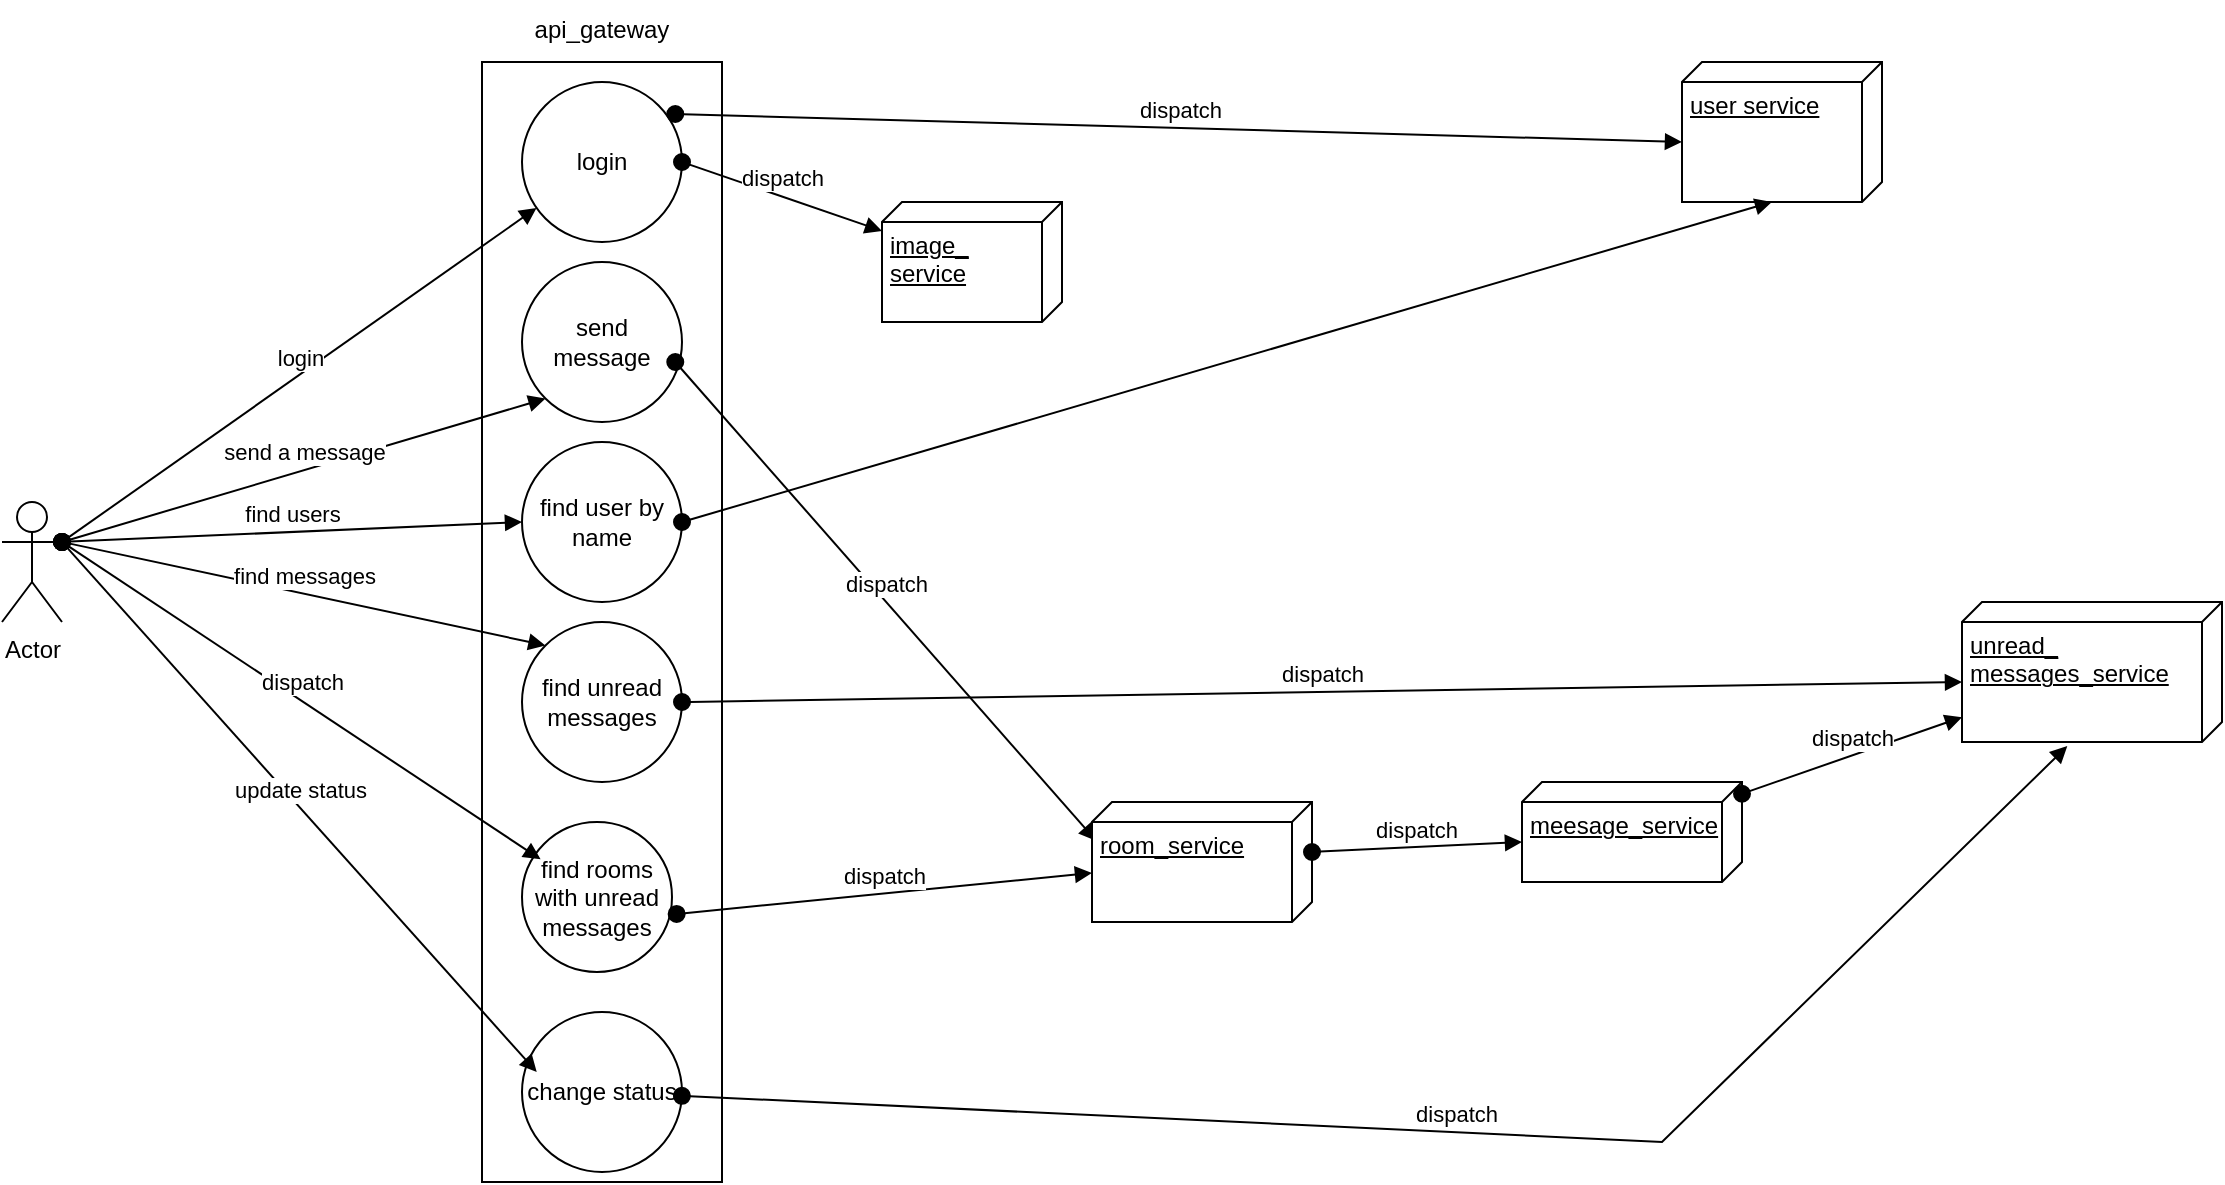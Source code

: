 <mxfile version="16.5.1" type="device" pages="3"><diagram id="JC_CXEHhnV1I1dWa7hXK" name="events"><mxGraphModel dx="782" dy="539" grid="1" gridSize="10" guides="1" tooltips="1" connect="1" arrows="1" fold="1" page="1" pageScale="1" pageWidth="1169" pageHeight="827" math="0" shadow="0"><root><mxCell id="82_psZuO57LgUEVSTKdJ-0"/><mxCell id="82_psZuO57LgUEVSTKdJ-1" parent="82_psZuO57LgUEVSTKdJ-0"/><mxCell id="FgYEBliw_DbdhyNJTHoB-2" value="" style="rounded=0;whiteSpace=wrap;html=1;" parent="82_psZuO57LgUEVSTKdJ-1" vertex="1"><mxGeometry x="280" y="171" width="120" height="560" as="geometry"/></mxCell><mxCell id="FgYEBliw_DbdhyNJTHoB-1" value="login" style="ellipse;whiteSpace=wrap;html=1;aspect=fixed;" parent="82_psZuO57LgUEVSTKdJ-1" vertex="1"><mxGeometry x="300" y="181" width="80" height="80" as="geometry"/></mxCell><mxCell id="FgYEBliw_DbdhyNJTHoB-3" value="Actor" style="shape=umlActor;verticalLabelPosition=bottom;verticalAlign=top;html=1;" parent="82_psZuO57LgUEVSTKdJ-1" vertex="1"><mxGeometry x="40" y="391" width="30" height="60" as="geometry"/></mxCell><mxCell id="FgYEBliw_DbdhyNJTHoB-4" value="send message" style="ellipse;whiteSpace=wrap;html=1;aspect=fixed;" parent="82_psZuO57LgUEVSTKdJ-1" vertex="1"><mxGeometry x="300" y="271" width="80" height="80" as="geometry"/></mxCell><mxCell id="FgYEBliw_DbdhyNJTHoB-5" value="find user by name" style="ellipse;whiteSpace=wrap;html=1;aspect=fixed;" parent="82_psZuO57LgUEVSTKdJ-1" vertex="1"><mxGeometry x="300" y="361" width="80" height="80" as="geometry"/></mxCell><mxCell id="FgYEBliw_DbdhyNJTHoB-6" value="find unread messages" style="ellipse;whiteSpace=wrap;html=1;aspect=fixed;" parent="82_psZuO57LgUEVSTKdJ-1" vertex="1"><mxGeometry x="300" y="451" width="80" height="80" as="geometry"/></mxCell><mxCell id="yqyYAsCOq2Nfl9z5VKG4-0" value="change status" style="ellipse;whiteSpace=wrap;html=1;aspect=fixed;" parent="82_psZuO57LgUEVSTKdJ-1" vertex="1"><mxGeometry x="300" y="646" width="80" height="80" as="geometry"/></mxCell><mxCell id="yqyYAsCOq2Nfl9z5VKG4-9" value="login" style="html=1;verticalAlign=bottom;startArrow=oval;startFill=1;endArrow=block;startSize=8;rounded=0;exitX=1;exitY=0.333;exitDx=0;exitDy=0;exitPerimeter=0;" parent="82_psZuO57LgUEVSTKdJ-1" source="FgYEBliw_DbdhyNJTHoB-3" target="FgYEBliw_DbdhyNJTHoB-1" edge="1"><mxGeometry width="60" relative="1" as="geometry"><mxPoint x="230" y="401" as="sourcePoint"/><mxPoint x="290" y="401" as="targetPoint"/></mxGeometry></mxCell><mxCell id="yqyYAsCOq2Nfl9z5VKG4-17" value="find users" style="html=1;verticalAlign=bottom;startArrow=oval;startFill=1;endArrow=block;startSize=8;rounded=0;entryX=0;entryY=0.5;entryDx=0;entryDy=0;exitX=1;exitY=0.333;exitDx=0;exitDy=0;exitPerimeter=0;" parent="82_psZuO57LgUEVSTKdJ-1" source="FgYEBliw_DbdhyNJTHoB-3" target="FgYEBliw_DbdhyNJTHoB-5" edge="1"><mxGeometry width="60" relative="1" as="geometry"><mxPoint x="80" y="391" as="sourcePoint"/><mxPoint x="150" y="391.5" as="targetPoint"/></mxGeometry></mxCell><mxCell id="yqyYAsCOq2Nfl9z5VKG4-18" value="update status" style="html=1;verticalAlign=bottom;startArrow=oval;startFill=1;endArrow=block;startSize=8;rounded=0;entryX=0.092;entryY=0.375;entryDx=0;entryDy=0;entryPerimeter=0;exitX=1;exitY=0.333;exitDx=0;exitDy=0;exitPerimeter=0;" parent="82_psZuO57LgUEVSTKdJ-1" source="FgYEBliw_DbdhyNJTHoB-3" target="yqyYAsCOq2Nfl9z5VKG4-0" edge="1"><mxGeometry width="60" relative="1" as="geometry"><mxPoint x="230" y="411" as="sourcePoint"/><mxPoint x="200" y="531" as="targetPoint"/></mxGeometry></mxCell><mxCell id="yqyYAsCOq2Nfl9z5VKG4-19" value="send a message" style="html=1;verticalAlign=bottom;startArrow=oval;startFill=1;endArrow=block;startSize=8;rounded=0;entryX=0;entryY=1;entryDx=0;entryDy=0;exitX=1;exitY=0.333;exitDx=0;exitDy=0;exitPerimeter=0;" parent="82_psZuO57LgUEVSTKdJ-1" source="FgYEBliw_DbdhyNJTHoB-3" target="FgYEBliw_DbdhyNJTHoB-4" edge="1"><mxGeometry width="60" relative="1" as="geometry"><mxPoint x="230" y="400.5" as="sourcePoint"/><mxPoint x="290" y="400.5" as="targetPoint"/></mxGeometry></mxCell><mxCell id="yqyYAsCOq2Nfl9z5VKG4-20" value="find messages" style="html=1;verticalAlign=bottom;startArrow=oval;startFill=1;endArrow=block;startSize=8;rounded=0;exitX=1;exitY=0.333;exitDx=0;exitDy=0;exitPerimeter=0;entryX=0;entryY=0;entryDx=0;entryDy=0;" parent="82_psZuO57LgUEVSTKdJ-1" source="FgYEBliw_DbdhyNJTHoB-3" target="FgYEBliw_DbdhyNJTHoB-6" edge="1"><mxGeometry width="60" relative="1" as="geometry"><mxPoint x="110" y="481" as="sourcePoint"/><mxPoint x="170" y="481" as="targetPoint"/></mxGeometry></mxCell><mxCell id="yqyYAsCOq2Nfl9z5VKG4-21" value="user service" style="verticalAlign=top;align=left;spacingTop=8;spacingLeft=2;spacingRight=12;shape=cube;size=10;direction=south;fontStyle=4;html=1;" parent="82_psZuO57LgUEVSTKdJ-1" vertex="1"><mxGeometry x="880" y="171" width="100" height="70" as="geometry"/></mxCell><mxCell id="yqyYAsCOq2Nfl9z5VKG4-22" value="dispatch" style="html=1;verticalAlign=bottom;startArrow=oval;startFill=1;endArrow=block;startSize=8;rounded=0;exitX=0.958;exitY=0.2;exitDx=0;exitDy=0;exitPerimeter=0;entryX=0;entryY=0;entryDx=40;entryDy=100;entryPerimeter=0;" parent="82_psZuO57LgUEVSTKdJ-1" source="FgYEBliw_DbdhyNJTHoB-1" target="yqyYAsCOq2Nfl9z5VKG4-21" edge="1"><mxGeometry width="60" relative="1" as="geometry"><mxPoint x="510" y="391" as="sourcePoint"/><mxPoint x="570" y="391" as="targetPoint"/></mxGeometry></mxCell><mxCell id="yqyYAsCOq2Nfl9z5VKG4-25" value="meesage_service" style="verticalAlign=top;align=left;spacingTop=8;spacingLeft=2;spacingRight=12;shape=cube;size=10;direction=south;fontStyle=4;html=1;" parent="82_psZuO57LgUEVSTKdJ-1" vertex="1"><mxGeometry x="800" y="531" width="110" height="50" as="geometry"/></mxCell><mxCell id="yqyYAsCOq2Nfl9z5VKG4-26" value="dispatch" style="html=1;verticalAlign=bottom;startArrow=oval;startFill=1;endArrow=block;startSize=8;rounded=0;exitX=0.958;exitY=0.625;exitDx=0;exitDy=0;exitPerimeter=0;entryX=0.322;entryY=0.982;entryDx=0;entryDy=0;entryPerimeter=0;" parent="82_psZuO57LgUEVSTKdJ-1" source="FgYEBliw_DbdhyNJTHoB-4" target="yqyYAsCOq2Nfl9z5VKG4-38" edge="1"><mxGeometry width="60" relative="1" as="geometry"><mxPoint x="160" y="511" as="sourcePoint"/><mxPoint x="650" y="561" as="targetPoint"/></mxGeometry></mxCell><mxCell id="yqyYAsCOq2Nfl9z5VKG4-28" value="" style="html=1;verticalAlign=bottom;startArrow=oval;startFill=1;endArrow=block;startSize=8;rounded=0;entryX=0;entryY=0;entryDx=70;entryDy=55;entryPerimeter=0;" parent="82_psZuO57LgUEVSTKdJ-1" target="yqyYAsCOq2Nfl9z5VKG4-21" edge="1"><mxGeometry width="60" relative="1" as="geometry"><mxPoint x="380" y="401" as="sourcePoint"/><mxPoint x="440" y="401" as="targetPoint"/></mxGeometry></mxCell><mxCell id="yqyYAsCOq2Nfl9z5VKG4-30" value="unread_&lt;br&gt;messages_service" style="verticalAlign=top;align=left;spacingTop=8;spacingLeft=2;spacingRight=12;shape=cube;size=10;direction=south;fontStyle=4;html=1;" parent="82_psZuO57LgUEVSTKdJ-1" vertex="1"><mxGeometry x="1020" y="441" width="130" height="70" as="geometry"/></mxCell><mxCell id="yqyYAsCOq2Nfl9z5VKG4-31" value="dispatch" style="html=1;verticalAlign=bottom;startArrow=oval;startFill=1;endArrow=block;startSize=8;rounded=0;exitX=1;exitY=0.5;exitDx=0;exitDy=0;entryX=0;entryY=0;entryDx=40;entryDy=130;entryPerimeter=0;" parent="82_psZuO57LgUEVSTKdJ-1" source="FgYEBliw_DbdhyNJTHoB-6" target="yqyYAsCOq2Nfl9z5VKG4-30" edge="1"><mxGeometry width="60" relative="1" as="geometry"><mxPoint x="450" y="481" as="sourcePoint"/><mxPoint x="510" y="481" as="targetPoint"/></mxGeometry></mxCell><mxCell id="yqyYAsCOq2Nfl9z5VKG4-32" value="dispatch" style="html=1;verticalAlign=bottom;startArrow=oval;startFill=1;endArrow=block;startSize=8;rounded=0;" parent="82_psZuO57LgUEVSTKdJ-1" source="yqyYAsCOq2Nfl9z5VKG4-25" target="yqyYAsCOq2Nfl9z5VKG4-30" edge="1"><mxGeometry width="60" relative="1" as="geometry"><mxPoint x="570" y="651" as="sourcePoint"/><mxPoint x="630" y="651" as="targetPoint"/></mxGeometry></mxCell><mxCell id="yqyYAsCOq2Nfl9z5VKG4-34" value="find rooms with unread messages" style="ellipse;whiteSpace=wrap;html=1;aspect=fixed;" parent="82_psZuO57LgUEVSTKdJ-1" vertex="1"><mxGeometry x="300" y="551" width="75" height="75" as="geometry"/></mxCell><mxCell id="yqyYAsCOq2Nfl9z5VKG4-35" value="dispatch" style="html=1;verticalAlign=bottom;startArrow=oval;startFill=1;endArrow=block;startSize=8;rounded=0;entryX=0.124;entryY=0.249;entryDx=0;entryDy=0;entryPerimeter=0;exitX=1;exitY=0.333;exitDx=0;exitDy=0;exitPerimeter=0;" parent="82_psZuO57LgUEVSTKdJ-1" source="FgYEBliw_DbdhyNJTHoB-3" target="yqyYAsCOq2Nfl9z5VKG4-34" edge="1"><mxGeometry width="60" relative="1" as="geometry"><mxPoint x="120" y="411" as="sourcePoint"/><mxPoint x="140" y="611" as="targetPoint"/></mxGeometry></mxCell><mxCell id="yqyYAsCOq2Nfl9z5VKG4-38" value="room_service" style="verticalAlign=top;align=left;spacingTop=8;spacingLeft=2;spacingRight=12;shape=cube;size=10;direction=south;fontStyle=4;html=1;" parent="82_psZuO57LgUEVSTKdJ-1" vertex="1"><mxGeometry x="585" y="541" width="110" height="60" as="geometry"/></mxCell><mxCell id="yqyYAsCOq2Nfl9z5VKG4-39" value="dispatch" style="html=1;verticalAlign=bottom;startArrow=oval;startFill=1;endArrow=block;startSize=8;rounded=0;exitX=1.031;exitY=0.613;exitDx=0;exitDy=0;exitPerimeter=0;" parent="82_psZuO57LgUEVSTKdJ-1" source="yqyYAsCOq2Nfl9z5VKG4-34" target="yqyYAsCOq2Nfl9z5VKG4-38" edge="1"><mxGeometry width="60" relative="1" as="geometry"><mxPoint x="570" y="631" as="sourcePoint"/><mxPoint x="650" y="571" as="targetPoint"/></mxGeometry></mxCell><mxCell id="yqyYAsCOq2Nfl9z5VKG4-41" value="dispatch" style="html=1;verticalAlign=bottom;startArrow=oval;startFill=1;endArrow=block;startSize=8;rounded=0;exitX=0;exitY=0;exitDx=25;exitDy=0;exitPerimeter=0;entryX=0;entryY=0;entryDx=30;entryDy=110;entryPerimeter=0;" parent="82_psZuO57LgUEVSTKdJ-1" source="yqyYAsCOq2Nfl9z5VKG4-38" target="yqyYAsCOq2Nfl9z5VKG4-25" edge="1"><mxGeometry width="60" relative="1" as="geometry"><mxPoint x="670" y="631" as="sourcePoint"/><mxPoint x="730" y="631" as="targetPoint"/></mxGeometry></mxCell><mxCell id="yqyYAsCOq2Nfl9z5VKG4-42" value="dispatch" style="html=1;verticalAlign=bottom;startArrow=oval;startFill=1;endArrow=block;startSize=8;rounded=0;entryX=1.029;entryY=0.595;entryDx=0;entryDy=0;entryPerimeter=0;" parent="82_psZuO57LgUEVSTKdJ-1" source="yqyYAsCOq2Nfl9z5VKG4-0" target="yqyYAsCOq2Nfl9z5VKG4-30" edge="1"><mxGeometry width="60" relative="1" as="geometry"><mxPoint x="660" y="731" as="sourcePoint"/><mxPoint x="720" y="731" as="targetPoint"/><Array as="points"><mxPoint x="870" y="711"/></Array></mxGeometry></mxCell><mxCell id="yqyYAsCOq2Nfl9z5VKG4-43" value="api_gateway" style="text;html=1;strokeColor=none;fillColor=none;align=center;verticalAlign=middle;whiteSpace=wrap;rounded=0;" parent="82_psZuO57LgUEVSTKdJ-1" vertex="1"><mxGeometry x="280" y="140" width="120" height="30" as="geometry"/></mxCell><mxCell id="lJ767oEHk_iyGiI3RNgG-0" value="image_&lt;br&gt;service" style="verticalAlign=top;align=left;spacingTop=8;spacingLeft=2;spacingRight=12;shape=cube;size=10;direction=south;fontStyle=4;html=1;" parent="82_psZuO57LgUEVSTKdJ-1" vertex="1"><mxGeometry x="480" y="241" width="90" height="60" as="geometry"/></mxCell><mxCell id="lJ767oEHk_iyGiI3RNgG-1" value="dispatch" style="html=1;verticalAlign=bottom;startArrow=oval;startFill=1;endArrow=block;startSize=8;rounded=0;exitX=1;exitY=0.5;exitDx=0;exitDy=0;" parent="82_psZuO57LgUEVSTKdJ-1" source="FgYEBliw_DbdhyNJTHoB-1" target="lJ767oEHk_iyGiI3RNgG-0" edge="1"><mxGeometry width="60" relative="1" as="geometry"><mxPoint x="420" y="231" as="sourcePoint"/><mxPoint x="470" y="281" as="targetPoint"/></mxGeometry></mxCell></root></mxGraphModel></diagram><diagram id="GpCruY_vJxTROMFV_0nX" name="json_payloads"><mxGraphModel dx="782" dy="539" grid="1" gridSize="10" guides="1" tooltips="1" connect="1" arrows="1" fold="1" page="1" pageScale="1" pageWidth="583" pageHeight="827" math="0" shadow="0"><root><mxCell id="RCEpxNJAKZdSeOFIJ_JX-0"/><mxCell id="RCEpxNJAKZdSeOFIJ_JX-1" parent="RCEpxNJAKZdSeOFIJ_JX-0"/><mxCell id="deFzxHGtDCjkrPCfKpyV-1" value="login/signup" style="ellipse;whiteSpace=wrap;html=1;aspect=fixed;" parent="RCEpxNJAKZdSeOFIJ_JX-1" vertex="1"><mxGeometry x="202" y="80" width="80" height="80" as="geometry"/></mxCell><mxCell id="deFzxHGtDCjkrPCfKpyV-2" value="send message" style="ellipse;whiteSpace=wrap;html=1;aspect=fixed;" parent="RCEpxNJAKZdSeOFIJ_JX-1" vertex="1"><mxGeometry x="202" y="170" width="80" height="80" as="geometry"/></mxCell><mxCell id="deFzxHGtDCjkrPCfKpyV-3" value="find user by name" style="ellipse;whiteSpace=wrap;html=1;aspect=fixed;" parent="RCEpxNJAKZdSeOFIJ_JX-1" vertex="1"><mxGeometry x="202" y="260" width="80" height="80" as="geometry"/></mxCell><mxCell id="deFzxHGtDCjkrPCfKpyV-4" value="find unread messages" style="ellipse;whiteSpace=wrap;html=1;aspect=fixed;" parent="RCEpxNJAKZdSeOFIJ_JX-1" vertex="1"><mxGeometry x="202" y="350" width="80" height="80" as="geometry"/></mxCell><mxCell id="deFzxHGtDCjkrPCfKpyV-5" value="change status" style="ellipse;whiteSpace=wrap;html=1;aspect=fixed;" parent="RCEpxNJAKZdSeOFIJ_JX-1" vertex="1"><mxGeometry x="202" y="545" width="80" height="80" as="geometry"/></mxCell><mxCell id="deFzxHGtDCjkrPCfKpyV-6" value="find rooms with unread messages" style="ellipse;whiteSpace=wrap;html=1;aspect=fixed;" parent="RCEpxNJAKZdSeOFIJ_JX-1" vertex="1"><mxGeometry x="202" y="450" width="75" height="75" as="geometry"/></mxCell><mxCell id="deFzxHGtDCjkrPCfKpyV-10" value="{&lt;br&gt;img_url,&lt;br&gt;name,&lt;br&gt;email&lt;br&gt;}&lt;div&gt;&lt;/div&gt;" style="rounded=0;whiteSpace=wrap;html=1;align=left;" parent="RCEpxNJAKZdSeOFIJ_JX-1" vertex="1"><mxGeometry x="287" y="270" width="60" height="80" as="geometry"/></mxCell><mxCell id="deFzxHGtDCjkrPCfKpyV-11" value="{&lt;br&gt;roomUuid,&lt;br&gt;roomName,&lt;br&gt;lastMessage,&lt;br&gt;timestamp&lt;br&gt;}" style="rounded=0;whiteSpace=wrap;html=1;align=left;" parent="RCEpxNJAKZdSeOFIJ_JX-1" vertex="1"><mxGeometry x="287" y="445" width="80" height="100" as="geometry"/></mxCell><mxCell id="deFzxHGtDCjkrPCfKpyV-12" value="{&lt;br&gt;content,&lt;br&gt;timestamp,&lt;br&gt;sentBy,&lt;br&gt;}" style="rounded=0;whiteSpace=wrap;html=1;align=left;" parent="RCEpxNJAKZdSeOFIJ_JX-1" vertex="1"><mxGeometry x="352" y="357.5" width="70" height="80" as="geometry"/></mxCell><mxCell id="deFzxHGtDCjkrPCfKpyV-16" value="{&lt;br&gt;content,&lt;br&gt;sentBy,&lt;br&gt;roomUuid&lt;br&gt;}" style="rounded=0;whiteSpace=wrap;html=1;align=left;" parent="RCEpxNJAKZdSeOFIJ_JX-1" vertex="1"><mxGeometry x="287" y="170" width="70" height="90" as="geometry"/></mxCell><mxCell id="deFzxHGtDCjkrPCfKpyV-17" value="{&lt;br&gt;email,&lt;br&gt;password,&lt;br&gt;name,&lt;br&gt;image&lt;br&gt;&lt;div&gt;&lt;span&gt;}&lt;/span&gt;&lt;/div&gt;" style="rounded=0;whiteSpace=wrap;html=1;align=left;" parent="RCEpxNJAKZdSeOFIJ_JX-1" vertex="1"><mxGeometry x="292" y="60" width="60" height="100" as="geometry"/></mxCell><mxCell id="deFzxHGtDCjkrPCfKpyV-18" value="{&lt;br&gt;messageUUid,&lt;br&gt;status,&lt;br&gt;}" style="rounded=0;whiteSpace=wrap;html=1;align=left;" parent="RCEpxNJAKZdSeOFIJ_JX-1" vertex="1"><mxGeometry x="292" y="565" width="90" height="85" as="geometry"/></mxCell><mxCell id="15ecm_LuZJX2Lwn8f2XC-1" value="roomUuid" style="html=1;" parent="RCEpxNJAKZdSeOFIJ_JX-1" vertex="1"><mxGeometry x="292" y="380" width="58" height="20" as="geometry"/></mxCell></root></mxGraphModel></diagram><diagram id="e4R5Dal3kUMVuKXIzgME" name="entities"><mxGraphModel dx="782" dy="539" grid="1" gridSize="10" guides="1" tooltips="1" connect="1" arrows="1" fold="1" page="1" pageScale="1" pageWidth="827" pageHeight="583" math="0" shadow="0"><root><mxCell id="f1Qb1_tnKNFnAcXF_MoP-0"/><mxCell id="f1Qb1_tnKNFnAcXF_MoP-1" parent="f1Qb1_tnKNFnAcXF_MoP-0"/><mxCell id="f1Qb1_tnKNFnAcXF_MoP-2" value="usr_tbl" style="shape=table;startSize=30;container=1;collapsible=1;childLayout=tableLayout;fixedRows=1;rowLines=0;fontStyle=1;align=center;resizeLast=1;" parent="f1Qb1_tnKNFnAcXF_MoP-1" vertex="1"><mxGeometry x="60" y="240" width="180" height="150" as="geometry"/></mxCell><mxCell id="f1Qb1_tnKNFnAcXF_MoP-6" value="" style="shape=tableRow;horizontal=0;startSize=0;swimlaneHead=0;swimlaneBody=0;fillColor=none;collapsible=0;dropTarget=0;points=[[0,0.5],[1,0.5]];portConstraint=eastwest;top=0;left=0;right=0;bottom=0;" parent="f1Qb1_tnKNFnAcXF_MoP-2" vertex="1"><mxGeometry y="30" width="180" height="30" as="geometry"/></mxCell><mxCell id="f1Qb1_tnKNFnAcXF_MoP-7" value="" style="shape=partialRectangle;connectable=0;fillColor=none;top=0;left=0;bottom=0;right=0;editable=1;overflow=hidden;" parent="f1Qb1_tnKNFnAcXF_MoP-6" vertex="1"><mxGeometry width="30" height="30" as="geometry"><mxRectangle width="30" height="30" as="alternateBounds"/></mxGeometry></mxCell><mxCell id="f1Qb1_tnKNFnAcXF_MoP-8" value="email" style="shape=partialRectangle;connectable=0;fillColor=none;top=0;left=0;bottom=0;right=0;align=left;spacingLeft=6;overflow=hidden;" parent="f1Qb1_tnKNFnAcXF_MoP-6" vertex="1"><mxGeometry x="30" width="150" height="30" as="geometry"><mxRectangle width="150" height="30" as="alternateBounds"/></mxGeometry></mxCell><mxCell id="f1Qb1_tnKNFnAcXF_MoP-9" value="" style="shape=tableRow;horizontal=0;startSize=0;swimlaneHead=0;swimlaneBody=0;fillColor=none;collapsible=0;dropTarget=0;points=[[0,0.5],[1,0.5]];portConstraint=eastwest;top=0;left=0;right=0;bottom=0;" parent="f1Qb1_tnKNFnAcXF_MoP-2" vertex="1"><mxGeometry y="60" width="180" height="30" as="geometry"/></mxCell><mxCell id="f1Qb1_tnKNFnAcXF_MoP-10" value="" style="shape=partialRectangle;connectable=0;fillColor=none;top=0;left=0;bottom=0;right=0;editable=1;overflow=hidden;" parent="f1Qb1_tnKNFnAcXF_MoP-9" vertex="1"><mxGeometry width="30" height="30" as="geometry"><mxRectangle width="30" height="30" as="alternateBounds"/></mxGeometry></mxCell><mxCell id="f1Qb1_tnKNFnAcXF_MoP-11" value="password" style="shape=partialRectangle;connectable=0;fillColor=none;top=0;left=0;bottom=0;right=0;align=left;spacingLeft=6;overflow=hidden;" parent="f1Qb1_tnKNFnAcXF_MoP-9" vertex="1"><mxGeometry x="30" width="150" height="30" as="geometry"><mxRectangle width="150" height="30" as="alternateBounds"/></mxGeometry></mxCell><mxCell id="f1Qb1_tnKNFnAcXF_MoP-12" value="" style="shape=tableRow;horizontal=0;startSize=0;swimlaneHead=0;swimlaneBody=0;fillColor=none;collapsible=0;dropTarget=0;points=[[0,0.5],[1,0.5]];portConstraint=eastwest;top=0;left=0;right=0;bottom=0;" parent="f1Qb1_tnKNFnAcXF_MoP-2" vertex="1"><mxGeometry y="90" width="180" height="30" as="geometry"/></mxCell><mxCell id="f1Qb1_tnKNFnAcXF_MoP-13" value="" style="shape=partialRectangle;connectable=0;fillColor=none;top=0;left=0;bottom=0;right=0;editable=1;overflow=hidden;" parent="f1Qb1_tnKNFnAcXF_MoP-12" vertex="1"><mxGeometry width="30" height="30" as="geometry"><mxRectangle width="30" height="30" as="alternateBounds"/></mxGeometry></mxCell><mxCell id="f1Qb1_tnKNFnAcXF_MoP-14" value="name" style="shape=partialRectangle;connectable=0;fillColor=none;top=0;left=0;bottom=0;right=0;align=left;spacingLeft=6;overflow=hidden;" parent="f1Qb1_tnKNFnAcXF_MoP-12" vertex="1"><mxGeometry x="30" width="150" height="30" as="geometry"><mxRectangle width="150" height="30" as="alternateBounds"/></mxGeometry></mxCell><mxCell id="wbmbLgE11EIsQov5PoQD-0" value="" style="shape=tableRow;horizontal=0;startSize=0;swimlaneHead=0;swimlaneBody=0;fillColor=none;collapsible=0;dropTarget=0;points=[[0,0.5],[1,0.5]];portConstraint=eastwest;top=0;left=0;right=0;bottom=0;" parent="f1Qb1_tnKNFnAcXF_MoP-2" vertex="1"><mxGeometry y="120" width="180" height="30" as="geometry"/></mxCell><mxCell id="wbmbLgE11EIsQov5PoQD-1" value="" style="shape=partialRectangle;connectable=0;fillColor=none;top=0;left=0;bottom=0;right=0;editable=1;overflow=hidden;" parent="wbmbLgE11EIsQov5PoQD-0" vertex="1"><mxGeometry width="30" height="30" as="geometry"><mxRectangle width="30" height="30" as="alternateBounds"/></mxGeometry></mxCell><mxCell id="wbmbLgE11EIsQov5PoQD-2" value="img_url" style="shape=partialRectangle;connectable=0;fillColor=none;top=0;left=0;bottom=0;right=0;align=left;spacingLeft=6;overflow=hidden;" parent="wbmbLgE11EIsQov5PoQD-0" vertex="1"><mxGeometry x="30" width="150" height="30" as="geometry"><mxRectangle width="150" height="30" as="alternateBounds"/></mxGeometry></mxCell><mxCell id="f1Qb1_tnKNFnAcXF_MoP-15" value="base_entity" style="shape=table;startSize=30;container=1;collapsible=1;childLayout=tableLayout;fixedRows=1;rowLines=0;fontStyle=1;align=center;resizeLast=1;" parent="f1Qb1_tnKNFnAcXF_MoP-1" vertex="1"><mxGeometry x="294" width="180" height="150" as="geometry"/></mxCell><mxCell id="f1Qb1_tnKNFnAcXF_MoP-16" value="" style="shape=tableRow;horizontal=0;startSize=0;swimlaneHead=0;swimlaneBody=0;fillColor=none;collapsible=0;dropTarget=0;points=[[0,0.5],[1,0.5]];portConstraint=eastwest;top=0;left=0;right=0;bottom=1;" parent="f1Qb1_tnKNFnAcXF_MoP-15" vertex="1"><mxGeometry y="30" width="180" height="30" as="geometry"/></mxCell><mxCell id="f1Qb1_tnKNFnAcXF_MoP-17" value="PK" style="shape=partialRectangle;connectable=0;fillColor=none;top=0;left=0;bottom=0;right=0;fontStyle=1;overflow=hidden;" parent="f1Qb1_tnKNFnAcXF_MoP-16" vertex="1"><mxGeometry width="30" height="30" as="geometry"><mxRectangle width="30" height="30" as="alternateBounds"/></mxGeometry></mxCell><mxCell id="f1Qb1_tnKNFnAcXF_MoP-18" value="id" style="shape=partialRectangle;connectable=0;fillColor=none;top=0;left=0;bottom=0;right=0;align=left;spacingLeft=6;fontStyle=5;overflow=hidden;" parent="f1Qb1_tnKNFnAcXF_MoP-16" vertex="1"><mxGeometry x="30" width="150" height="30" as="geometry"><mxRectangle width="150" height="30" as="alternateBounds"/></mxGeometry></mxCell><mxCell id="f1Qb1_tnKNFnAcXF_MoP-19" value="" style="shape=tableRow;horizontal=0;startSize=0;swimlaneHead=0;swimlaneBody=0;fillColor=none;collapsible=0;dropTarget=0;points=[[0,0.5],[1,0.5]];portConstraint=eastwest;top=0;left=0;right=0;bottom=0;" parent="f1Qb1_tnKNFnAcXF_MoP-15" vertex="1"><mxGeometry y="60" width="180" height="30" as="geometry"/></mxCell><mxCell id="f1Qb1_tnKNFnAcXF_MoP-20" value="" style="shape=partialRectangle;connectable=0;fillColor=none;top=0;left=0;bottom=0;right=0;editable=1;overflow=hidden;" parent="f1Qb1_tnKNFnAcXF_MoP-19" vertex="1"><mxGeometry width="30" height="30" as="geometry"><mxRectangle width="30" height="30" as="alternateBounds"/></mxGeometry></mxCell><mxCell id="f1Qb1_tnKNFnAcXF_MoP-21" value="uuid" style="shape=partialRectangle;connectable=0;fillColor=none;top=0;left=0;bottom=0;right=0;align=left;spacingLeft=6;overflow=hidden;" parent="f1Qb1_tnKNFnAcXF_MoP-19" vertex="1"><mxGeometry x="30" width="150" height="30" as="geometry"><mxRectangle width="150" height="30" as="alternateBounds"/></mxGeometry></mxCell><mxCell id="f1Qb1_tnKNFnAcXF_MoP-22" value="" style="shape=tableRow;horizontal=0;startSize=0;swimlaneHead=0;swimlaneBody=0;fillColor=none;collapsible=0;dropTarget=0;points=[[0,0.5],[1,0.5]];portConstraint=eastwest;top=0;left=0;right=0;bottom=0;" parent="f1Qb1_tnKNFnAcXF_MoP-15" vertex="1"><mxGeometry y="90" width="180" height="30" as="geometry"/></mxCell><mxCell id="f1Qb1_tnKNFnAcXF_MoP-23" value="" style="shape=partialRectangle;connectable=0;fillColor=none;top=0;left=0;bottom=0;right=0;editable=1;overflow=hidden;" parent="f1Qb1_tnKNFnAcXF_MoP-22" vertex="1"><mxGeometry width="30" height="30" as="geometry"><mxRectangle width="30" height="30" as="alternateBounds"/></mxGeometry></mxCell><mxCell id="f1Qb1_tnKNFnAcXF_MoP-24" value="createdAt" style="shape=partialRectangle;connectable=0;fillColor=none;top=0;left=0;bottom=0;right=0;align=left;spacingLeft=6;overflow=hidden;" parent="f1Qb1_tnKNFnAcXF_MoP-22" vertex="1"><mxGeometry x="30" width="150" height="30" as="geometry"><mxRectangle width="150" height="30" as="alternateBounds"/></mxGeometry></mxCell><mxCell id="f1Qb1_tnKNFnAcXF_MoP-25" value="" style="shape=tableRow;horizontal=0;startSize=0;swimlaneHead=0;swimlaneBody=0;fillColor=none;collapsible=0;dropTarget=0;points=[[0,0.5],[1,0.5]];portConstraint=eastwest;top=0;left=0;right=0;bottom=0;" parent="f1Qb1_tnKNFnAcXF_MoP-15" vertex="1"><mxGeometry y="120" width="180" height="30" as="geometry"/></mxCell><mxCell id="f1Qb1_tnKNFnAcXF_MoP-26" value="" style="shape=partialRectangle;connectable=0;fillColor=none;top=0;left=0;bottom=0;right=0;editable=1;overflow=hidden;" parent="f1Qb1_tnKNFnAcXF_MoP-25" vertex="1"><mxGeometry width="30" height="30" as="geometry"><mxRectangle width="30" height="30" as="alternateBounds"/></mxGeometry></mxCell><mxCell id="f1Qb1_tnKNFnAcXF_MoP-27" value="updatedAt" style="shape=partialRectangle;connectable=0;fillColor=none;top=0;left=0;bottom=0;right=0;align=left;spacingLeft=6;overflow=hidden;" parent="f1Qb1_tnKNFnAcXF_MoP-25" vertex="1"><mxGeometry x="30" width="150" height="30" as="geometry"><mxRectangle width="150" height="30" as="alternateBounds"/></mxGeometry></mxCell><mxCell id="f1Qb1_tnKNFnAcXF_MoP-28" value="" style="endArrow=none;html=1;rounded=0;entryX=0.5;entryY=1;entryDx=0;entryDy=0;exitX=0.5;exitY=0;exitDx=0;exitDy=0;" parent="f1Qb1_tnKNFnAcXF_MoP-1" source="f1Qb1_tnKNFnAcXF_MoP-2" target="f1Qb1_tnKNFnAcXF_MoP-15" edge="1"><mxGeometry relative="1" as="geometry"><mxPoint x="380" y="240" as="sourcePoint"/><mxPoint x="540" y="240" as="targetPoint"/><Array as="points"/></mxGeometry></mxCell><mxCell id="oKClUMGqIlvzCe3DZ8xL-0" value="message_tbl" style="shape=table;startSize=30;container=1;collapsible=1;childLayout=tableLayout;fixedRows=1;rowLines=0;fontStyle=1;align=center;resizeLast=1;" parent="f1Qb1_tnKNFnAcXF_MoP-1" vertex="1"><mxGeometry x="280" y="240" width="200" height="160" as="geometry"/></mxCell><mxCell id="oKClUMGqIlvzCe3DZ8xL-4" value="" style="shape=tableRow;horizontal=0;startSize=0;swimlaneHead=0;swimlaneBody=0;fillColor=none;collapsible=0;dropTarget=0;points=[[0,0.5],[1,0.5]];portConstraint=eastwest;top=0;left=0;right=0;bottom=0;" parent="oKClUMGqIlvzCe3DZ8xL-0" vertex="1"><mxGeometry y="30" width="200" height="30" as="geometry"/></mxCell><mxCell id="oKClUMGqIlvzCe3DZ8xL-5" value="" style="shape=partialRectangle;connectable=0;fillColor=none;top=0;left=0;bottom=0;right=0;editable=1;overflow=hidden;" parent="oKClUMGqIlvzCe3DZ8xL-4" vertex="1"><mxGeometry width="30" height="30" as="geometry"><mxRectangle width="30" height="30" as="alternateBounds"/></mxGeometry></mxCell><mxCell id="oKClUMGqIlvzCe3DZ8xL-6" value="content" style="shape=partialRectangle;connectable=0;fillColor=none;top=0;left=0;bottom=0;right=0;align=left;spacingLeft=6;overflow=hidden;" parent="oKClUMGqIlvzCe3DZ8xL-4" vertex="1"><mxGeometry x="30" width="170" height="30" as="geometry"><mxRectangle width="170" height="30" as="alternateBounds"/></mxGeometry></mxCell><mxCell id="oKClUMGqIlvzCe3DZ8xL-7" value="" style="shape=tableRow;horizontal=0;startSize=0;swimlaneHead=0;swimlaneBody=0;fillColor=none;collapsible=0;dropTarget=0;points=[[0,0.5],[1,0.5]];portConstraint=eastwest;top=0;left=0;right=0;bottom=0;" parent="oKClUMGqIlvzCe3DZ8xL-0" vertex="1"><mxGeometry y="60" width="200" height="30" as="geometry"/></mxCell><mxCell id="oKClUMGqIlvzCe3DZ8xL-8" value="" style="shape=partialRectangle;connectable=0;fillColor=none;top=0;left=0;bottom=0;right=0;editable=1;overflow=hidden;" parent="oKClUMGqIlvzCe3DZ8xL-7" vertex="1"><mxGeometry width="30" height="30" as="geometry"><mxRectangle width="30" height="30" as="alternateBounds"/></mxGeometry></mxCell><mxCell id="oKClUMGqIlvzCe3DZ8xL-9" value="sentBy" style="shape=partialRectangle;connectable=0;fillColor=none;top=0;left=0;bottom=0;right=0;align=left;spacingLeft=6;overflow=hidden;" parent="oKClUMGqIlvzCe3DZ8xL-7" vertex="1"><mxGeometry x="30" width="170" height="30" as="geometry"><mxRectangle width="170" height="30" as="alternateBounds"/></mxGeometry></mxCell><mxCell id="0m8lBAI-7psho9oEgYHf-0" value="" style="shape=tableRow;horizontal=0;startSize=0;swimlaneHead=0;swimlaneBody=0;fillColor=none;collapsible=0;dropTarget=0;points=[[0,0.5],[1,0.5]];portConstraint=eastwest;top=0;left=0;right=0;bottom=0;" parent="oKClUMGqIlvzCe3DZ8xL-0" vertex="1"><mxGeometry y="90" width="200" height="30" as="geometry"/></mxCell><mxCell id="0m8lBAI-7psho9oEgYHf-1" value="" style="shape=partialRectangle;connectable=0;fillColor=none;top=0;left=0;bottom=0;right=0;editable=1;overflow=hidden;" parent="0m8lBAI-7psho9oEgYHf-0" vertex="1"><mxGeometry width="30" height="30" as="geometry"><mxRectangle width="30" height="30" as="alternateBounds"/></mxGeometry></mxCell><mxCell id="0m8lBAI-7psho9oEgYHf-2" value="status" style="shape=partialRectangle;connectable=0;fillColor=none;top=0;left=0;bottom=0;right=0;align=left;spacingLeft=6;overflow=hidden;" parent="0m8lBAI-7psho9oEgYHf-0" vertex="1"><mxGeometry x="30" width="170" height="30" as="geometry"><mxRectangle width="170" height="30" as="alternateBounds"/></mxGeometry></mxCell><mxCell id="2JLFQluS4bJQlS3A3vkc-0" value="" style="shape=tableRow;horizontal=0;startSize=0;swimlaneHead=0;swimlaneBody=0;fillColor=none;collapsible=0;dropTarget=0;points=[[0,0.5],[1,0.5]];portConstraint=eastwest;top=0;left=0;right=0;bottom=0;html=0;" parent="oKClUMGqIlvzCe3DZ8xL-0" vertex="1"><mxGeometry y="120" width="200" height="30" as="geometry"/></mxCell><mxCell id="2JLFQluS4bJQlS3A3vkc-1" value="" style="shape=partialRectangle;connectable=0;fillColor=none;top=0;left=0;bottom=0;right=0;editable=1;overflow=hidden;html=0;" parent="2JLFQluS4bJQlS3A3vkc-0" vertex="1"><mxGeometry width="30" height="30" as="geometry"><mxRectangle width="30" height="30" as="alternateBounds"/></mxGeometry></mxCell><mxCell id="2JLFQluS4bJQlS3A3vkc-2" value="roomUuid" style="shape=partialRectangle;connectable=0;fillColor=none;top=0;left=0;bottom=0;right=0;align=left;spacingLeft=6;overflow=hidden;html=0;" parent="2JLFQluS4bJQlS3A3vkc-0" vertex="1"><mxGeometry x="30" width="170" height="30" as="geometry"><mxRectangle width="170" height="30" as="alternateBounds"/></mxGeometry></mxCell><mxCell id="0m8lBAI-7psho9oEgYHf-3" value="" style="endArrow=none;html=1;rounded=0;exitX=0.5;exitY=1;exitDx=0;exitDy=0;entryX=0.5;entryY=0;entryDx=0;entryDy=0;" parent="f1Qb1_tnKNFnAcXF_MoP-1" source="f1Qb1_tnKNFnAcXF_MoP-15" target="oKClUMGqIlvzCe3DZ8xL-0" edge="1"><mxGeometry relative="1" as="geometry"><mxPoint x="560" y="190" as="sourcePoint"/><mxPoint x="720" y="190" as="targetPoint"/></mxGeometry></mxCell><mxCell id="0m8lBAI-7psho9oEgYHf-4" value="room_tbl" style="shape=table;startSize=30;container=1;collapsible=1;childLayout=tableLayout;fixedRows=1;rowLines=0;fontStyle=1;align=center;resizeLast=1;" parent="f1Qb1_tnKNFnAcXF_MoP-1" vertex="1"><mxGeometry x="510" y="240" width="210" height="150" as="geometry"/></mxCell><mxCell id="0m8lBAI-7psho9oEgYHf-8" value="" style="shape=tableRow;horizontal=0;startSize=0;swimlaneHead=0;swimlaneBody=0;fillColor=none;collapsible=0;dropTarget=0;points=[[0,0.5],[1,0.5]];portConstraint=eastwest;top=0;left=0;right=0;bottom=0;" parent="0m8lBAI-7psho9oEgYHf-4" vertex="1"><mxGeometry y="30" width="210" height="30" as="geometry"/></mxCell><mxCell id="0m8lBAI-7psho9oEgYHf-9" value="" style="shape=partialRectangle;connectable=0;fillColor=none;top=0;left=0;bottom=0;right=0;editable=1;overflow=hidden;" parent="0m8lBAI-7psho9oEgYHf-8" vertex="1"><mxGeometry width="30" height="30" as="geometry"><mxRectangle width="30" height="30" as="alternateBounds"/></mxGeometry></mxCell><mxCell id="0m8lBAI-7psho9oEgYHf-10" value="name" style="shape=partialRectangle;connectable=0;fillColor=none;top=0;left=0;bottom=0;right=0;align=left;spacingLeft=6;overflow=hidden;" parent="0m8lBAI-7psho9oEgYHf-8" vertex="1"><mxGeometry x="30" width="180" height="30" as="geometry"><mxRectangle width="180" height="30" as="alternateBounds"/></mxGeometry></mxCell><mxCell id="BN9UF_b1t7rnP222Tm-I-0" value="" style="shape=tableRow;horizontal=0;startSize=0;swimlaneHead=0;swimlaneBody=0;fillColor=none;collapsible=0;dropTarget=0;points=[[0,0.5],[1,0.5]];portConstraint=eastwest;top=0;left=0;right=0;bottom=0;" vertex="1" parent="0m8lBAI-7psho9oEgYHf-4"><mxGeometry y="60" width="210" height="30" as="geometry"/></mxCell><mxCell id="BN9UF_b1t7rnP222Tm-I-1" value="" style="shape=partialRectangle;connectable=0;fillColor=none;top=0;left=0;bottom=0;right=0;editable=1;overflow=hidden;" vertex="1" parent="BN9UF_b1t7rnP222Tm-I-0"><mxGeometry width="30" height="30" as="geometry"><mxRectangle width="30" height="30" as="alternateBounds"/></mxGeometry></mxCell><mxCell id="BN9UF_b1t7rnP222Tm-I-2" value="img_url" style="shape=partialRectangle;connectable=0;fillColor=none;top=0;left=0;bottom=0;right=0;align=left;spacingLeft=6;overflow=hidden;" vertex="1" parent="BN9UF_b1t7rnP222Tm-I-0"><mxGeometry x="30" width="180" height="30" as="geometry"><mxRectangle width="180" height="30" as="alternateBounds"/></mxGeometry></mxCell><mxCell id="0m8lBAI-7psho9oEgYHf-11" value="" style="shape=tableRow;horizontal=0;startSize=0;swimlaneHead=0;swimlaneBody=0;fillColor=none;collapsible=0;dropTarget=0;points=[[0,0.5],[1,0.5]];portConstraint=eastwest;top=0;left=0;right=0;bottom=0;" parent="0m8lBAI-7psho9oEgYHf-4" vertex="1"><mxGeometry y="90" width="210" height="30" as="geometry"/></mxCell><mxCell id="0m8lBAI-7psho9oEgYHf-12" value="" style="shape=partialRectangle;connectable=0;fillColor=none;top=0;left=0;bottom=0;right=0;editable=1;overflow=hidden;" parent="0m8lBAI-7psho9oEgYHf-11" vertex="1"><mxGeometry width="30" height="30" as="geometry"><mxRectangle width="30" height="30" as="alternateBounds"/></mxGeometry></mxCell><mxCell id="0m8lBAI-7psho9oEgYHf-13" value="lastMessage" style="shape=partialRectangle;connectable=0;fillColor=none;top=0;left=0;bottom=0;right=0;align=left;spacingLeft=6;overflow=hidden;" parent="0m8lBAI-7psho9oEgYHf-11" vertex="1"><mxGeometry x="30" width="180" height="30" as="geometry"><mxRectangle width="180" height="30" as="alternateBounds"/></mxGeometry></mxCell><mxCell id="a5RC5qMp0OTg3MoxOY89-30" value="" style="shape=tableRow;horizontal=0;startSize=0;swimlaneHead=0;swimlaneBody=0;fillColor=none;collapsible=0;dropTarget=0;points=[[0,0.5],[1,0.5]];portConstraint=eastwest;top=0;left=0;right=0;bottom=0;" parent="0m8lBAI-7psho9oEgYHf-4" vertex="1"><mxGeometry y="120" width="210" height="30" as="geometry"/></mxCell><mxCell id="a5RC5qMp0OTg3MoxOY89-31" value="" style="shape=partialRectangle;connectable=0;fillColor=none;top=0;left=0;bottom=0;right=0;editable=1;overflow=hidden;" parent="a5RC5qMp0OTg3MoxOY89-30" vertex="1"><mxGeometry width="30" height="30" as="geometry"><mxRectangle width="30" height="30" as="alternateBounds"/></mxGeometry></mxCell><mxCell id="a5RC5qMp0OTg3MoxOY89-32" value="List&lt;users with &#10;unread messages&gt;" style="shape=partialRectangle;connectable=0;fillColor=none;top=0;left=0;bottom=0;right=0;align=left;spacingLeft=6;overflow=hidden;" parent="a5RC5qMp0OTg3MoxOY89-30" vertex="1"><mxGeometry x="30" width="180" height="30" as="geometry"><mxRectangle width="180" height="30" as="alternateBounds"/></mxGeometry></mxCell><mxCell id="Zl94qRKd2nbnmell1k2q-0" value="" style="endArrow=none;html=1;rounded=0;exitX=0.5;exitY=1;exitDx=0;exitDy=0;entryX=0.5;entryY=0;entryDx=0;entryDy=0;" parent="f1Qb1_tnKNFnAcXF_MoP-1" source="f1Qb1_tnKNFnAcXF_MoP-15" target="0m8lBAI-7psho9oEgYHf-4" edge="1"><mxGeometry relative="1" as="geometry"><mxPoint x="620" y="490" as="sourcePoint"/><mxPoint x="780" y="490" as="targetPoint"/></mxGeometry></mxCell><mxCell id="a5RC5qMp0OTg3MoxOY89-0" value="usr_room_tbl" style="shape=table;startSize=30;container=1;collapsible=1;childLayout=tableLayout;fixedRows=1;rowLines=0;fontStyle=1;align=center;resizeLast=1;" parent="f1Qb1_tnKNFnAcXF_MoP-1" vertex="1"><mxGeometry x="160" y="440" width="180" height="120" as="geometry"/></mxCell><mxCell id="a5RC5qMp0OTg3MoxOY89-1" value="" style="shape=tableRow;horizontal=0;startSize=0;swimlaneHead=0;swimlaneBody=0;fillColor=none;collapsible=0;dropTarget=0;points=[[0,0.5],[1,0.5]];portConstraint=eastwest;top=0;left=0;right=0;bottom=1;" parent="a5RC5qMp0OTg3MoxOY89-0" vertex="1"><mxGeometry y="30" width="180" height="30" as="geometry"/></mxCell><mxCell id="a5RC5qMp0OTg3MoxOY89-2" value="PK" style="shape=partialRectangle;connectable=0;fillColor=none;top=0;left=0;bottom=0;right=0;fontStyle=1;overflow=hidden;" parent="a5RC5qMp0OTg3MoxOY89-1" vertex="1"><mxGeometry width="30" height="30" as="geometry"><mxRectangle width="30" height="30" as="alternateBounds"/></mxGeometry></mxCell><mxCell id="a5RC5qMp0OTg3MoxOY89-3" value="id" style="shape=partialRectangle;connectable=0;fillColor=none;top=0;left=0;bottom=0;right=0;align=left;spacingLeft=6;fontStyle=5;overflow=hidden;" parent="a5RC5qMp0OTg3MoxOY89-1" vertex="1"><mxGeometry x="30" width="150" height="30" as="geometry"><mxRectangle width="150" height="30" as="alternateBounds"/></mxGeometry></mxCell><mxCell id="a5RC5qMp0OTg3MoxOY89-4" value="" style="shape=tableRow;horizontal=0;startSize=0;swimlaneHead=0;swimlaneBody=0;fillColor=none;collapsible=0;dropTarget=0;points=[[0,0.5],[1,0.5]];portConstraint=eastwest;top=0;left=0;right=0;bottom=0;" parent="a5RC5qMp0OTg3MoxOY89-0" vertex="1"><mxGeometry y="60" width="180" height="30" as="geometry"/></mxCell><mxCell id="a5RC5qMp0OTg3MoxOY89-5" value="" style="shape=partialRectangle;connectable=0;fillColor=none;top=0;left=0;bottom=0;right=0;editable=1;overflow=hidden;" parent="a5RC5qMp0OTg3MoxOY89-4" vertex="1"><mxGeometry width="30" height="30" as="geometry"><mxRectangle width="30" height="30" as="alternateBounds"/></mxGeometry></mxCell><mxCell id="a5RC5qMp0OTg3MoxOY89-6" value="roomId" style="shape=partialRectangle;connectable=0;fillColor=none;top=0;left=0;bottom=0;right=0;align=left;spacingLeft=6;overflow=hidden;" parent="a5RC5qMp0OTg3MoxOY89-4" vertex="1"><mxGeometry x="30" width="150" height="30" as="geometry"><mxRectangle width="150" height="30" as="alternateBounds"/></mxGeometry></mxCell><mxCell id="a5RC5qMp0OTg3MoxOY89-7" value="" style="shape=tableRow;horizontal=0;startSize=0;swimlaneHead=0;swimlaneBody=0;fillColor=none;collapsible=0;dropTarget=0;points=[[0,0.5],[1,0.5]];portConstraint=eastwest;top=0;left=0;right=0;bottom=0;" parent="a5RC5qMp0OTg3MoxOY89-0" vertex="1"><mxGeometry y="90" width="180" height="30" as="geometry"/></mxCell><mxCell id="a5RC5qMp0OTg3MoxOY89-8" value="" style="shape=partialRectangle;connectable=0;fillColor=none;top=0;left=0;bottom=0;right=0;editable=1;overflow=hidden;" parent="a5RC5qMp0OTg3MoxOY89-7" vertex="1"><mxGeometry width="30" height="30" as="geometry"><mxRectangle width="30" height="30" as="alternateBounds"/></mxGeometry></mxCell><mxCell id="a5RC5qMp0OTg3MoxOY89-9" value="userId" style="shape=partialRectangle;connectable=0;fillColor=none;top=0;left=0;bottom=0;right=0;align=left;spacingLeft=6;overflow=hidden;" parent="a5RC5qMp0OTg3MoxOY89-7" vertex="1"><mxGeometry x="30" width="150" height="30" as="geometry"><mxRectangle width="150" height="30" as="alternateBounds"/></mxGeometry></mxCell></root></mxGraphModel></diagram></mxfile>